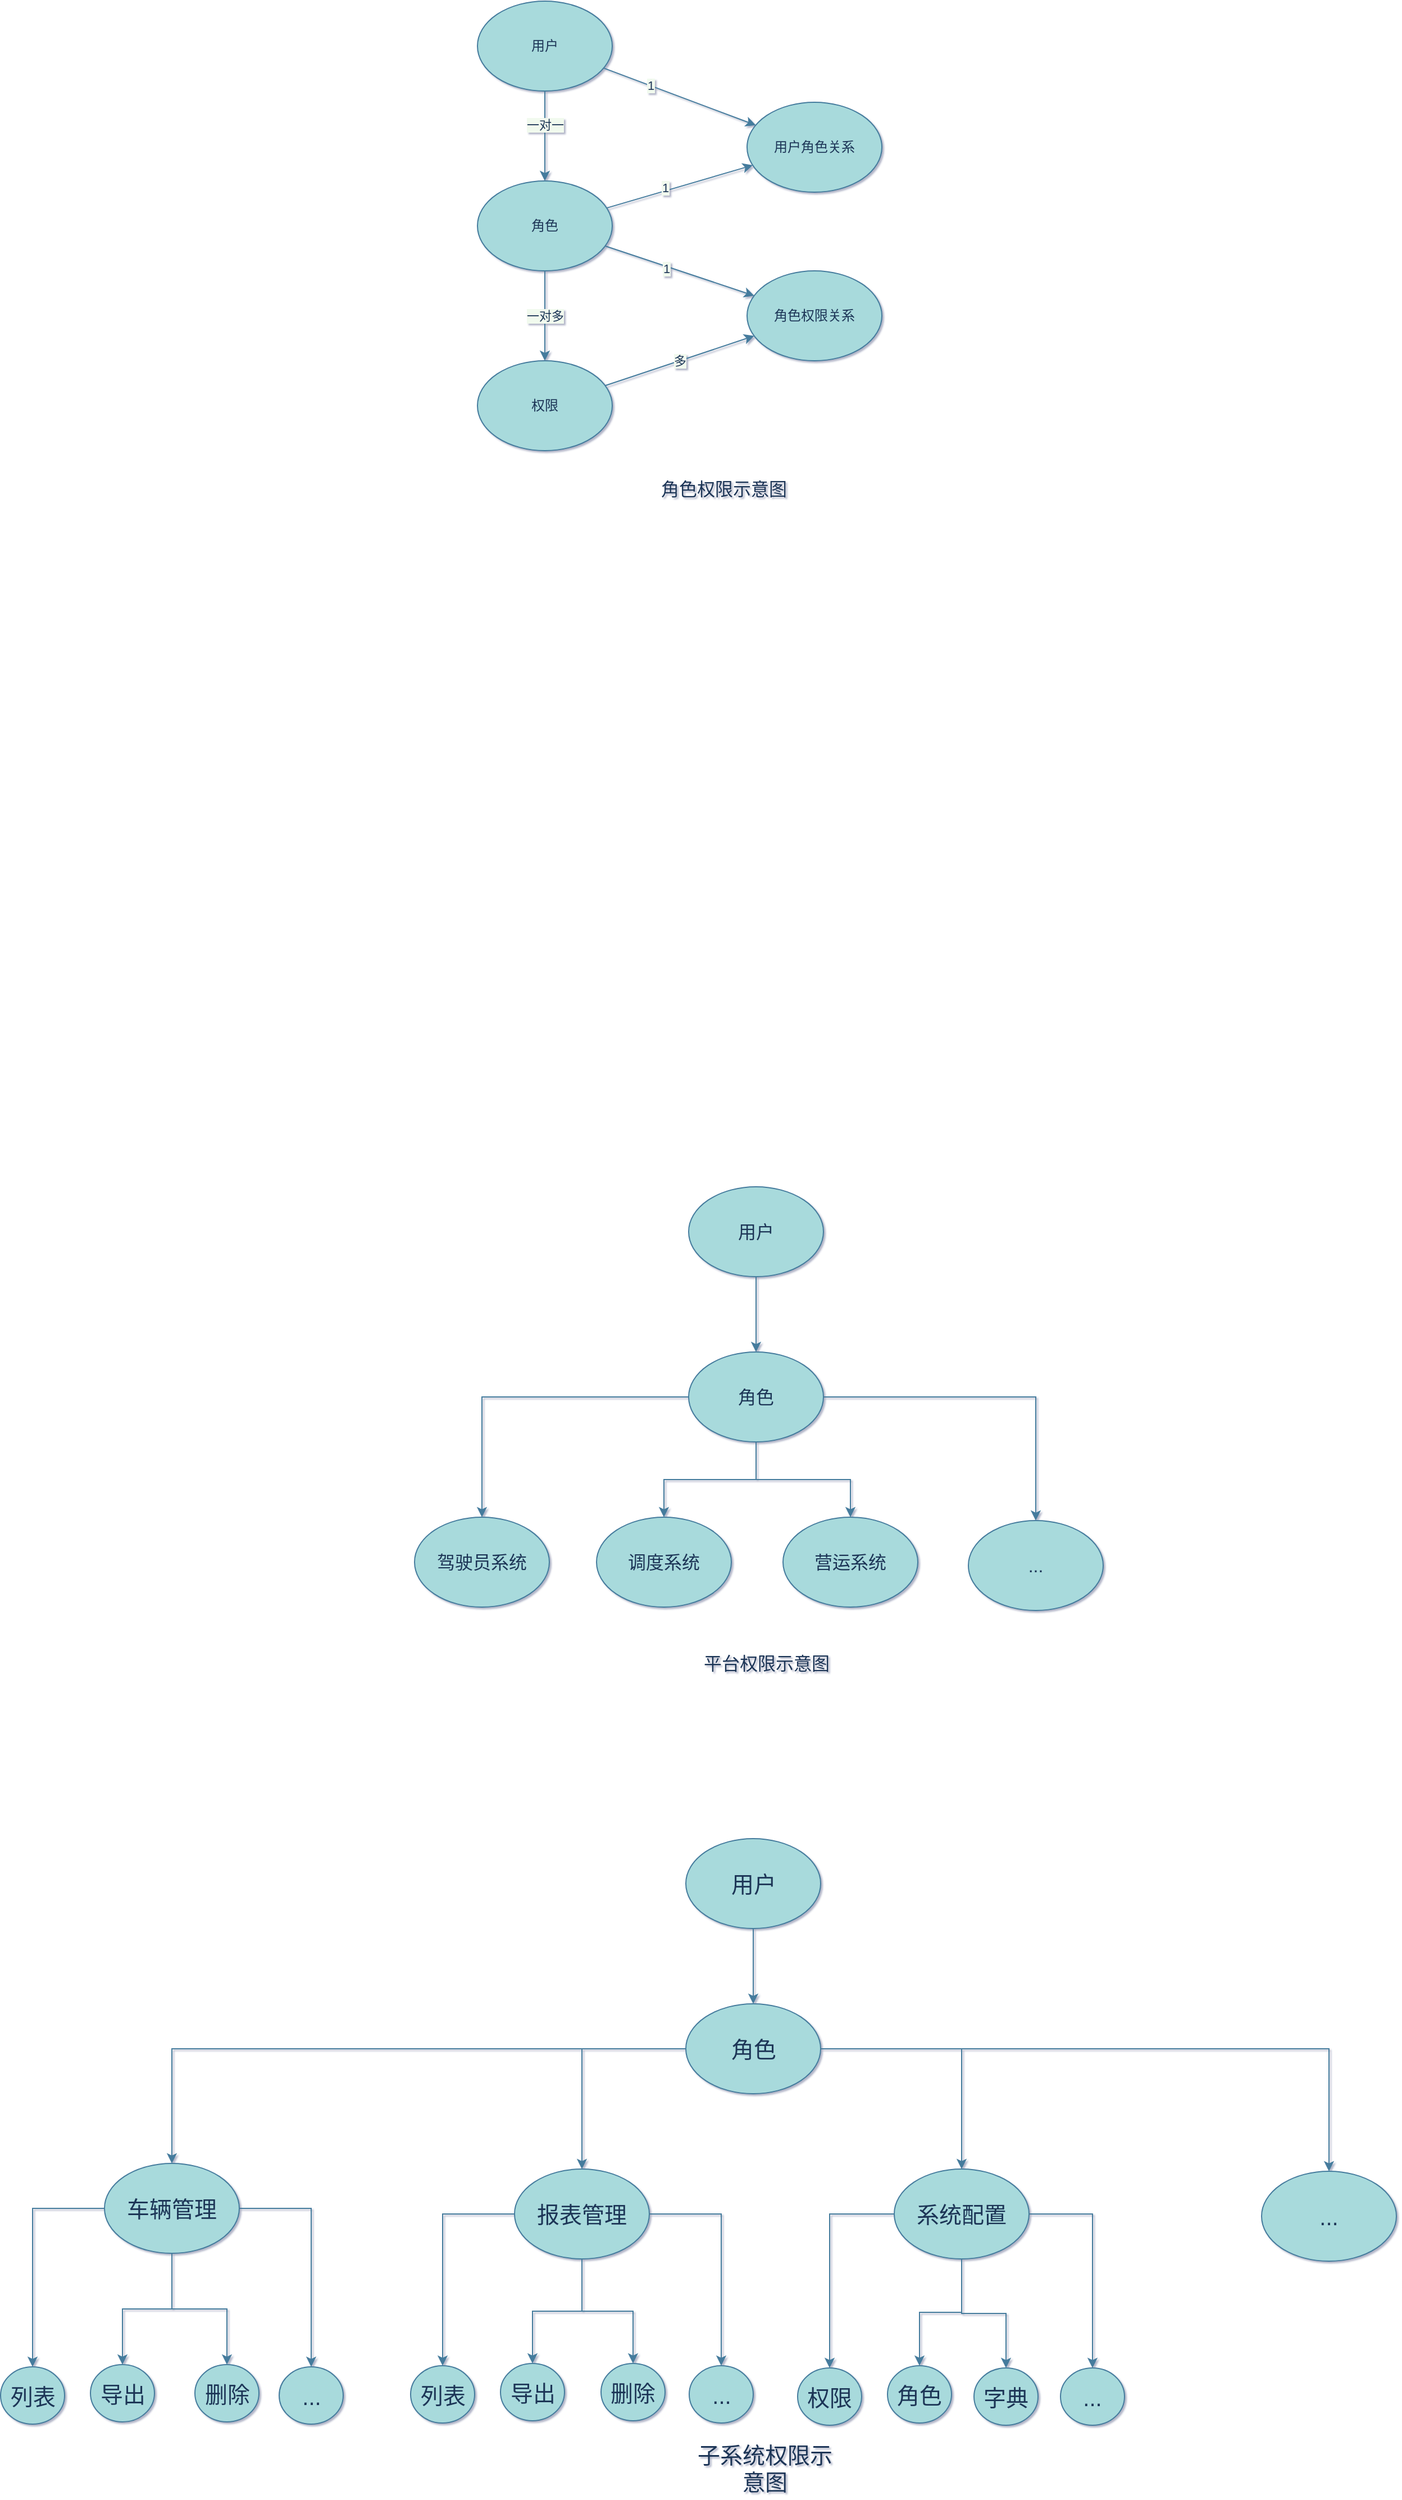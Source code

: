 <mxfile version="17.4.3" type="github">
  <diagram id="IFyFh3KHdMzkWIl6z-i0" name="Page-1">
    <mxGraphModel dx="3244" dy="1524" grid="0" gridSize="10" guides="1" tooltips="1" connect="1" arrows="1" fold="1" page="0" pageScale="1" pageWidth="827" pageHeight="1169" background="#FFFFFF" math="0" shadow="1">
      <root>
        <mxCell id="0" />
        <mxCell id="1" parent="0" />
        <mxCell id="uByIAMvZp5yXe5QKdyG4-4" style="edgeStyle=orthogonalEdgeStyle;rounded=0;orthogonalLoop=1;jettySize=auto;html=1;labelBackgroundColor=#F1FAEE;strokeColor=#457B9D;fontColor=#1D3557;" parent="1" source="uByIAMvZp5yXe5QKdyG4-1" target="uByIAMvZp5yXe5QKdyG4-2" edge="1">
          <mxGeometry relative="1" as="geometry" />
        </mxCell>
        <mxCell id="uByIAMvZp5yXe5QKdyG4-5" value="一对一" style="edgeLabel;html=1;align=center;verticalAlign=middle;resizable=0;points=[];labelBackgroundColor=#F1FAEE;fontColor=#1D3557;rounded=0;" parent="uByIAMvZp5yXe5QKdyG4-4" vertex="1" connectable="0">
          <mxGeometry x="-0.25" relative="1" as="geometry">
            <mxPoint as="offset" />
          </mxGeometry>
        </mxCell>
        <mxCell id="uByIAMvZp5yXe5QKdyG4-9" style="rounded=0;orthogonalLoop=1;jettySize=auto;html=1;labelBackgroundColor=#F1FAEE;strokeColor=#457B9D;fontColor=#1D3557;" parent="1" source="uByIAMvZp5yXe5QKdyG4-1" target="uByIAMvZp5yXe5QKdyG4-7" edge="1">
          <mxGeometry relative="1" as="geometry" />
        </mxCell>
        <mxCell id="uByIAMvZp5yXe5QKdyG4-11" value="1" style="edgeLabel;html=1;align=center;verticalAlign=middle;resizable=0;points=[];labelBackgroundColor=#F1FAEE;fontColor=#1D3557;rounded=0;" parent="uByIAMvZp5yXe5QKdyG4-9" vertex="1" connectable="0">
          <mxGeometry x="-0.385" relative="1" as="geometry">
            <mxPoint as="offset" />
          </mxGeometry>
        </mxCell>
        <mxCell id="uByIAMvZp5yXe5QKdyG4-1" value="用户" style="ellipse;whiteSpace=wrap;html=1;fillColor=#A8DADC;strokeColor=#457B9D;fontColor=#1D3557;rounded=0;" parent="1" vertex="1">
          <mxGeometry x="150" y="200" width="120" height="80" as="geometry" />
        </mxCell>
        <mxCell id="uByIAMvZp5yXe5QKdyG4-6" value="一对多" style="edgeStyle=orthogonalEdgeStyle;rounded=0;orthogonalLoop=1;jettySize=auto;html=1;labelBackgroundColor=#F1FAEE;strokeColor=#457B9D;fontColor=#1D3557;" parent="1" source="uByIAMvZp5yXe5QKdyG4-2" target="uByIAMvZp5yXe5QKdyG4-3" edge="1">
          <mxGeometry relative="1" as="geometry" />
        </mxCell>
        <mxCell id="uByIAMvZp5yXe5QKdyG4-10" style="edgeStyle=none;rounded=0;orthogonalLoop=1;jettySize=auto;html=1;labelBackgroundColor=#F1FAEE;strokeColor=#457B9D;fontColor=#1D3557;" parent="1" source="uByIAMvZp5yXe5QKdyG4-2" target="uByIAMvZp5yXe5QKdyG4-7" edge="1">
          <mxGeometry relative="1" as="geometry" />
        </mxCell>
        <mxCell id="uByIAMvZp5yXe5QKdyG4-12" value="1" style="edgeLabel;html=1;align=center;verticalAlign=middle;resizable=0;points=[];labelBackgroundColor=#F1FAEE;fontColor=#1D3557;rounded=0;" parent="uByIAMvZp5yXe5QKdyG4-10" vertex="1" connectable="0">
          <mxGeometry x="-0.189" y="3" relative="1" as="geometry">
            <mxPoint as="offset" />
          </mxGeometry>
        </mxCell>
        <mxCell id="uByIAMvZp5yXe5QKdyG4-13" style="edgeStyle=none;rounded=0;orthogonalLoop=1;jettySize=auto;html=1;labelBackgroundColor=#F1FAEE;strokeColor=#457B9D;fontColor=#1D3557;" parent="1" source="uByIAMvZp5yXe5QKdyG4-2" target="uByIAMvZp5yXe5QKdyG4-8" edge="1">
          <mxGeometry relative="1" as="geometry" />
        </mxCell>
        <mxCell id="uByIAMvZp5yXe5QKdyG4-15" value="1" style="edgeLabel;html=1;align=center;verticalAlign=middle;resizable=0;points=[];labelBackgroundColor=#F1FAEE;fontColor=#1D3557;rounded=0;" parent="uByIAMvZp5yXe5QKdyG4-13" vertex="1" connectable="0">
          <mxGeometry x="-0.172" y="-2" relative="1" as="geometry">
            <mxPoint as="offset" />
          </mxGeometry>
        </mxCell>
        <mxCell id="uByIAMvZp5yXe5QKdyG4-2" value="角色" style="ellipse;whiteSpace=wrap;html=1;fillColor=#A8DADC;strokeColor=#457B9D;fontColor=#1D3557;rounded=0;" parent="1" vertex="1">
          <mxGeometry x="150" y="360" width="120" height="80" as="geometry" />
        </mxCell>
        <mxCell id="uByIAMvZp5yXe5QKdyG4-14" value="多" style="edgeStyle=none;rounded=0;orthogonalLoop=1;jettySize=auto;html=1;labelBackgroundColor=#F1FAEE;strokeColor=#457B9D;fontColor=#1D3557;" parent="1" source="uByIAMvZp5yXe5QKdyG4-3" target="uByIAMvZp5yXe5QKdyG4-8" edge="1">
          <mxGeometry relative="1" as="geometry" />
        </mxCell>
        <mxCell id="uByIAMvZp5yXe5QKdyG4-3" value="权限" style="ellipse;whiteSpace=wrap;html=1;fillColor=#A8DADC;strokeColor=#457B9D;fontColor=#1D3557;rounded=0;" parent="1" vertex="1">
          <mxGeometry x="150" y="520" width="120" height="80" as="geometry" />
        </mxCell>
        <mxCell id="uByIAMvZp5yXe5QKdyG4-7" value="用户角色关系" style="ellipse;whiteSpace=wrap;html=1;fillColor=#A8DADC;strokeColor=#457B9D;fontColor=#1D3557;rounded=0;" parent="1" vertex="1">
          <mxGeometry x="390" y="290" width="120" height="80" as="geometry" />
        </mxCell>
        <mxCell id="uByIAMvZp5yXe5QKdyG4-8" value="角色权限关系" style="ellipse;whiteSpace=wrap;html=1;fillColor=#A8DADC;strokeColor=#457B9D;fontColor=#1D3557;rounded=0;" parent="1" vertex="1">
          <mxGeometry x="390" y="440" width="120" height="80" as="geometry" />
        </mxCell>
        <mxCell id="uByIAMvZp5yXe5QKdyG4-16" value="角色权限示意图" style="text;html=1;strokeColor=none;fillColor=none;align=center;verticalAlign=middle;whiteSpace=wrap;rounded=0;fontColor=#1D3557;fontSize=16;" parent="1" vertex="1">
          <mxGeometry x="308" y="619" width="123" height="30" as="geometry" />
        </mxCell>
        <mxCell id="uByIAMvZp5yXe5QKdyG4-24" style="edgeStyle=orthogonalEdgeStyle;rounded=0;orthogonalLoop=1;jettySize=auto;html=1;fontSize=16;fontColor=#1D3557;strokeColor=#457B9D;fillColor=#A8DADC;" parent="1" source="uByIAMvZp5yXe5QKdyG4-18" target="uByIAMvZp5yXe5QKdyG4-19" edge="1">
          <mxGeometry relative="1" as="geometry" />
        </mxCell>
        <mxCell id="uByIAMvZp5yXe5QKdyG4-18" value="用户" style="ellipse;whiteSpace=wrap;html=1;rounded=0;fontSize=16;fontColor=#1D3557;strokeColor=#457B9D;fillColor=#A8DADC;" parent="1" vertex="1">
          <mxGeometry x="338" y="1255" width="120" height="80" as="geometry" />
        </mxCell>
        <mxCell id="uByIAMvZp5yXe5QKdyG4-25" style="edgeStyle=orthogonalEdgeStyle;rounded=0;orthogonalLoop=1;jettySize=auto;html=1;fontSize=16;fontColor=#1D3557;strokeColor=#457B9D;fillColor=#A8DADC;" parent="1" source="uByIAMvZp5yXe5QKdyG4-19" target="uByIAMvZp5yXe5QKdyG4-20" edge="1">
          <mxGeometry relative="1" as="geometry" />
        </mxCell>
        <mxCell id="uByIAMvZp5yXe5QKdyG4-26" style="edgeStyle=orthogonalEdgeStyle;rounded=0;orthogonalLoop=1;jettySize=auto;html=1;fontSize=16;fontColor=#1D3557;strokeColor=#457B9D;fillColor=#A8DADC;" parent="1" source="uByIAMvZp5yXe5QKdyG4-19" target="uByIAMvZp5yXe5QKdyG4-21" edge="1">
          <mxGeometry relative="1" as="geometry" />
        </mxCell>
        <mxCell id="uByIAMvZp5yXe5QKdyG4-27" style="edgeStyle=orthogonalEdgeStyle;rounded=0;orthogonalLoop=1;jettySize=auto;html=1;fontSize=16;fontColor=#1D3557;strokeColor=#457B9D;fillColor=#A8DADC;" parent="1" source="uByIAMvZp5yXe5QKdyG4-19" target="uByIAMvZp5yXe5QKdyG4-22" edge="1">
          <mxGeometry relative="1" as="geometry" />
        </mxCell>
        <mxCell id="uByIAMvZp5yXe5QKdyG4-28" style="edgeStyle=orthogonalEdgeStyle;rounded=0;orthogonalLoop=1;jettySize=auto;html=1;entryX=0.5;entryY=0;entryDx=0;entryDy=0;fontSize=16;fontColor=#1D3557;strokeColor=#457B9D;fillColor=#A8DADC;" parent="1" source="uByIAMvZp5yXe5QKdyG4-19" target="uByIAMvZp5yXe5QKdyG4-23" edge="1">
          <mxGeometry relative="1" as="geometry" />
        </mxCell>
        <mxCell id="uByIAMvZp5yXe5QKdyG4-19" value="角色" style="ellipse;whiteSpace=wrap;html=1;rounded=0;fontSize=16;fontColor=#1D3557;strokeColor=#457B9D;fillColor=#A8DADC;" parent="1" vertex="1">
          <mxGeometry x="338" y="1402" width="120" height="80" as="geometry" />
        </mxCell>
        <mxCell id="uByIAMvZp5yXe5QKdyG4-20" value="驾驶员系统" style="ellipse;whiteSpace=wrap;html=1;rounded=0;fontSize=16;fontColor=#1D3557;strokeColor=#457B9D;fillColor=#A8DADC;" parent="1" vertex="1">
          <mxGeometry x="94" y="1549" width="120" height="80" as="geometry" />
        </mxCell>
        <mxCell id="uByIAMvZp5yXe5QKdyG4-21" value="调度系统" style="ellipse;whiteSpace=wrap;html=1;rounded=0;fontSize=16;fontColor=#1D3557;strokeColor=#457B9D;fillColor=#A8DADC;" parent="1" vertex="1">
          <mxGeometry x="256" y="1549" width="120" height="80" as="geometry" />
        </mxCell>
        <mxCell id="uByIAMvZp5yXe5QKdyG4-22" value="营运系统" style="ellipse;whiteSpace=wrap;html=1;rounded=0;fontSize=16;fontColor=#1D3557;strokeColor=#457B9D;fillColor=#A8DADC;" parent="1" vertex="1">
          <mxGeometry x="422" y="1549" width="120" height="80" as="geometry" />
        </mxCell>
        <mxCell id="uByIAMvZp5yXe5QKdyG4-23" value="..." style="ellipse;whiteSpace=wrap;html=1;rounded=0;fontSize=16;fontColor=#1D3557;strokeColor=#457B9D;fillColor=#A8DADC;" parent="1" vertex="1">
          <mxGeometry x="587" y="1552" width="120" height="80" as="geometry" />
        </mxCell>
        <mxCell id="uByIAMvZp5yXe5QKdyG4-29" value="平台权限示意图" style="text;html=1;strokeColor=none;fillColor=none;align=center;verticalAlign=middle;whiteSpace=wrap;rounded=0;fontSize=16;fontColor=#1D3557;" parent="1" vertex="1">
          <mxGeometry x="327" y="1664" width="161" height="30" as="geometry" />
        </mxCell>
        <mxCell id="uByIAMvZp5yXe5QKdyG4-31" style="edgeStyle=orthogonalEdgeStyle;rounded=0;orthogonalLoop=1;jettySize=auto;html=1;fontSize=20;fontColor=#1D3557;strokeColor=#457B9D;fillColor=#A8DADC;" parent="1" source="uByIAMvZp5yXe5QKdyG4-32" target="uByIAMvZp5yXe5QKdyG4-37" edge="1">
          <mxGeometry relative="1" as="geometry" />
        </mxCell>
        <mxCell id="uByIAMvZp5yXe5QKdyG4-32" value="用户" style="ellipse;whiteSpace=wrap;html=1;rounded=0;fontSize=20;fontColor=#1D3557;strokeColor=#457B9D;fillColor=#A8DADC;" parent="1" vertex="1">
          <mxGeometry x="335.5" y="1835" width="120" height="80" as="geometry" />
        </mxCell>
        <mxCell id="uByIAMvZp5yXe5QKdyG4-33" style="edgeStyle=orthogonalEdgeStyle;rounded=0;orthogonalLoop=1;jettySize=auto;html=1;fontSize=20;fontColor=#1D3557;strokeColor=#457B9D;fillColor=#A8DADC;" parent="1" source="uByIAMvZp5yXe5QKdyG4-37" target="uByIAMvZp5yXe5QKdyG4-38" edge="1">
          <mxGeometry relative="1" as="geometry" />
        </mxCell>
        <mxCell id="uByIAMvZp5yXe5QKdyG4-34" style="edgeStyle=orthogonalEdgeStyle;rounded=0;orthogonalLoop=1;jettySize=auto;html=1;fontSize=20;fontColor=#1D3557;strokeColor=#457B9D;fillColor=#A8DADC;" parent="1" source="uByIAMvZp5yXe5QKdyG4-37" target="uByIAMvZp5yXe5QKdyG4-39" edge="1">
          <mxGeometry relative="1" as="geometry" />
        </mxCell>
        <mxCell id="uByIAMvZp5yXe5QKdyG4-35" style="edgeStyle=orthogonalEdgeStyle;rounded=0;orthogonalLoop=1;jettySize=auto;html=1;fontSize=20;fontColor=#1D3557;strokeColor=#457B9D;fillColor=#A8DADC;" parent="1" source="uByIAMvZp5yXe5QKdyG4-37" target="uByIAMvZp5yXe5QKdyG4-40" edge="1">
          <mxGeometry relative="1" as="geometry" />
        </mxCell>
        <mxCell id="uByIAMvZp5yXe5QKdyG4-36" style="edgeStyle=orthogonalEdgeStyle;rounded=0;orthogonalLoop=1;jettySize=auto;html=1;entryX=0.5;entryY=0;entryDx=0;entryDy=0;fontSize=20;fontColor=#1D3557;strokeColor=#457B9D;fillColor=#A8DADC;" parent="1" source="uByIAMvZp5yXe5QKdyG4-37" target="uByIAMvZp5yXe5QKdyG4-41" edge="1">
          <mxGeometry relative="1" as="geometry" />
        </mxCell>
        <mxCell id="uByIAMvZp5yXe5QKdyG4-37" value="角色" style="ellipse;whiteSpace=wrap;html=1;rounded=0;fontSize=20;fontColor=#1D3557;strokeColor=#457B9D;fillColor=#A8DADC;" parent="1" vertex="1">
          <mxGeometry x="335.5" y="1982" width="120" height="80" as="geometry" />
        </mxCell>
        <mxCell id="uByIAMvZp5yXe5QKdyG4-52" style="edgeStyle=orthogonalEdgeStyle;rounded=0;orthogonalLoop=1;jettySize=auto;html=1;entryX=0.5;entryY=0;entryDx=0;entryDy=0;fontSize=20;fontColor=#1D3557;strokeColor=#457B9D;fillColor=#A8DADC;" parent="1" source="uByIAMvZp5yXe5QKdyG4-38" target="uByIAMvZp5yXe5QKdyG4-44" edge="1">
          <mxGeometry relative="1" as="geometry" />
        </mxCell>
        <mxCell id="uByIAMvZp5yXe5QKdyG4-53" style="edgeStyle=orthogonalEdgeStyle;rounded=0;orthogonalLoop=1;jettySize=auto;html=1;fontSize=20;fontColor=#1D3557;strokeColor=#457B9D;fillColor=#A8DADC;" parent="1" source="uByIAMvZp5yXe5QKdyG4-38" target="uByIAMvZp5yXe5QKdyG4-47" edge="1">
          <mxGeometry relative="1" as="geometry" />
        </mxCell>
        <mxCell id="uByIAMvZp5yXe5QKdyG4-54" style="edgeStyle=orthogonalEdgeStyle;rounded=0;orthogonalLoop=1;jettySize=auto;html=1;fontSize=20;fontColor=#1D3557;strokeColor=#457B9D;fillColor=#A8DADC;" parent="1" source="uByIAMvZp5yXe5QKdyG4-38" target="uByIAMvZp5yXe5QKdyG4-48" edge="1">
          <mxGeometry relative="1" as="geometry" />
        </mxCell>
        <mxCell id="uByIAMvZp5yXe5QKdyG4-55" style="edgeStyle=orthogonalEdgeStyle;rounded=0;orthogonalLoop=1;jettySize=auto;html=1;fontSize=20;fontColor=#1D3557;strokeColor=#457B9D;fillColor=#A8DADC;" parent="1" source="uByIAMvZp5yXe5QKdyG4-38" target="uByIAMvZp5yXe5QKdyG4-49" edge="1">
          <mxGeometry relative="1" as="geometry" />
        </mxCell>
        <mxCell id="uByIAMvZp5yXe5QKdyG4-38" value="车辆管理" style="ellipse;whiteSpace=wrap;html=1;rounded=0;fontSize=20;fontColor=#1D3557;strokeColor=#457B9D;fillColor=#A8DADC;" parent="1" vertex="1">
          <mxGeometry x="-182" y="2124" width="120" height="80" as="geometry" />
        </mxCell>
        <mxCell id="uByIAMvZp5yXe5QKdyG4-60" style="edgeStyle=orthogonalEdgeStyle;rounded=0;orthogonalLoop=1;jettySize=auto;html=1;fontSize=20;fontColor=#1D3557;strokeColor=#457B9D;fillColor=#A8DADC;" parent="1" source="uByIAMvZp5yXe5QKdyG4-39" target="uByIAMvZp5yXe5QKdyG4-56" edge="1">
          <mxGeometry relative="1" as="geometry" />
        </mxCell>
        <mxCell id="uByIAMvZp5yXe5QKdyG4-61" style="edgeStyle=orthogonalEdgeStyle;rounded=0;orthogonalLoop=1;jettySize=auto;html=1;fontSize=20;fontColor=#1D3557;strokeColor=#457B9D;fillColor=#A8DADC;" parent="1" source="uByIAMvZp5yXe5QKdyG4-39" target="uByIAMvZp5yXe5QKdyG4-57" edge="1">
          <mxGeometry relative="1" as="geometry" />
        </mxCell>
        <mxCell id="uByIAMvZp5yXe5QKdyG4-62" style="edgeStyle=orthogonalEdgeStyle;rounded=0;orthogonalLoop=1;jettySize=auto;html=1;fontSize=20;fontColor=#1D3557;strokeColor=#457B9D;fillColor=#A8DADC;" parent="1" source="uByIAMvZp5yXe5QKdyG4-39" target="uByIAMvZp5yXe5QKdyG4-58" edge="1">
          <mxGeometry relative="1" as="geometry" />
        </mxCell>
        <mxCell id="uByIAMvZp5yXe5QKdyG4-63" style="edgeStyle=orthogonalEdgeStyle;rounded=0;orthogonalLoop=1;jettySize=auto;html=1;fontSize=20;fontColor=#1D3557;strokeColor=#457B9D;fillColor=#A8DADC;" parent="1" source="uByIAMvZp5yXe5QKdyG4-39" target="uByIAMvZp5yXe5QKdyG4-59" edge="1">
          <mxGeometry relative="1" as="geometry" />
        </mxCell>
        <mxCell id="uByIAMvZp5yXe5QKdyG4-39" value="报表管理" style="ellipse;whiteSpace=wrap;html=1;rounded=0;fontSize=20;fontColor=#1D3557;strokeColor=#457B9D;fillColor=#A8DADC;fontFamily=Verdana;" parent="1" vertex="1">
          <mxGeometry x="183" y="2129" width="120" height="80" as="geometry" />
        </mxCell>
        <mxCell id="uByIAMvZp5yXe5QKdyG4-68" style="edgeStyle=orthogonalEdgeStyle;rounded=0;orthogonalLoop=1;jettySize=auto;html=1;fontSize=20;fontColor=#1D3557;strokeColor=#457B9D;fillColor=#A8DADC;" parent="1" source="uByIAMvZp5yXe5QKdyG4-40" target="uByIAMvZp5yXe5QKdyG4-64" edge="1">
          <mxGeometry relative="1" as="geometry" />
        </mxCell>
        <mxCell id="uByIAMvZp5yXe5QKdyG4-69" style="edgeStyle=orthogonalEdgeStyle;rounded=0;orthogonalLoop=1;jettySize=auto;html=1;fontSize=20;fontColor=#1D3557;strokeColor=#457B9D;fillColor=#A8DADC;" parent="1" source="uByIAMvZp5yXe5QKdyG4-40" target="uByIAMvZp5yXe5QKdyG4-65" edge="1">
          <mxGeometry relative="1" as="geometry" />
        </mxCell>
        <mxCell id="uByIAMvZp5yXe5QKdyG4-70" style="edgeStyle=orthogonalEdgeStyle;rounded=0;orthogonalLoop=1;jettySize=auto;html=1;fontSize=20;fontColor=#1D3557;strokeColor=#457B9D;fillColor=#A8DADC;" parent="1" source="uByIAMvZp5yXe5QKdyG4-40" target="uByIAMvZp5yXe5QKdyG4-66" edge="1">
          <mxGeometry relative="1" as="geometry" />
        </mxCell>
        <mxCell id="uByIAMvZp5yXe5QKdyG4-71" style="edgeStyle=orthogonalEdgeStyle;rounded=0;orthogonalLoop=1;jettySize=auto;html=1;fontSize=20;fontColor=#1D3557;strokeColor=#457B9D;fillColor=#A8DADC;" parent="1" source="uByIAMvZp5yXe5QKdyG4-40" target="uByIAMvZp5yXe5QKdyG4-67" edge="1">
          <mxGeometry relative="1" as="geometry" />
        </mxCell>
        <mxCell id="uByIAMvZp5yXe5QKdyG4-40" value="系统配置" style="ellipse;whiteSpace=wrap;html=1;rounded=0;fontSize=20;fontColor=#1D3557;strokeColor=#457B9D;fillColor=#A8DADC;" parent="1" vertex="1">
          <mxGeometry x="521" y="2129" width="120" height="80" as="geometry" />
        </mxCell>
        <mxCell id="uByIAMvZp5yXe5QKdyG4-41" value="..." style="ellipse;whiteSpace=wrap;html=1;rounded=0;fontSize=20;fontColor=#1D3557;strokeColor=#457B9D;fillColor=#A8DADC;" parent="1" vertex="1">
          <mxGeometry x="848" y="2131" width="120" height="80" as="geometry" />
        </mxCell>
        <mxCell id="uByIAMvZp5yXe5QKdyG4-44" value="列表" style="ellipse;whiteSpace=wrap;html=1;rounded=0;fontSize=20;fontColor=#1D3557;strokeColor=#457B9D;fillColor=#A8DADC;" parent="1" vertex="1">
          <mxGeometry x="-274.5" y="2305" width="57" height="51" as="geometry" />
        </mxCell>
        <mxCell id="uByIAMvZp5yXe5QKdyG4-47" value="导出" style="ellipse;whiteSpace=wrap;html=1;rounded=0;fontSize=20;fontColor=#1D3557;strokeColor=#457B9D;fillColor=#A8DADC;" parent="1" vertex="1">
          <mxGeometry x="-194.5" y="2303" width="57" height="51" as="geometry" />
        </mxCell>
        <mxCell id="uByIAMvZp5yXe5QKdyG4-48" value="删除" style="ellipse;whiteSpace=wrap;html=1;rounded=0;fontSize=20;fontColor=#1D3557;strokeColor=#457B9D;fillColor=#A8DADC;" parent="1" vertex="1">
          <mxGeometry x="-101.5" y="2303" width="57" height="51" as="geometry" />
        </mxCell>
        <mxCell id="uByIAMvZp5yXe5QKdyG4-49" value="..." style="ellipse;whiteSpace=wrap;html=1;rounded=0;fontSize=20;fontColor=#1D3557;strokeColor=#457B9D;fillColor=#A8DADC;" parent="1" vertex="1">
          <mxGeometry x="-26.5" y="2305" width="57" height="51" as="geometry" />
        </mxCell>
        <mxCell id="uByIAMvZp5yXe5QKdyG4-56" value="列表" style="ellipse;whiteSpace=wrap;html=1;rounded=0;fontSize=20;fontColor=#1D3557;strokeColor=#457B9D;fillColor=#A8DADC;" parent="1" vertex="1">
          <mxGeometry x="90.5" y="2304" width="57" height="51" as="geometry" />
        </mxCell>
        <mxCell id="uByIAMvZp5yXe5QKdyG4-57" value="导出" style="ellipse;whiteSpace=wrap;html=1;rounded=0;fontSize=20;fontColor=#1D3557;strokeColor=#457B9D;fillColor=#A8DADC;" parent="1" vertex="1">
          <mxGeometry x="170.5" y="2302" width="57" height="51" as="geometry" />
        </mxCell>
        <mxCell id="uByIAMvZp5yXe5QKdyG4-58" value="删除" style="ellipse;whiteSpace=wrap;html=1;rounded=0;fontSize=20;fontColor=#1D3557;strokeColor=#457B9D;fillColor=#A8DADC;" parent="1" vertex="1">
          <mxGeometry x="260" y="2302" width="57" height="51" as="geometry" />
        </mxCell>
        <mxCell id="uByIAMvZp5yXe5QKdyG4-59" value="..." style="ellipse;whiteSpace=wrap;html=1;rounded=0;fontSize=20;fontColor=#1D3557;strokeColor=#457B9D;fillColor=#A8DADC;" parent="1" vertex="1">
          <mxGeometry x="338.5" y="2304" width="57" height="51" as="geometry" />
        </mxCell>
        <mxCell id="uByIAMvZp5yXe5QKdyG4-64" value="权限" style="ellipse;whiteSpace=wrap;html=1;rounded=0;fontSize=20;fontColor=#1D3557;strokeColor=#457B9D;fillColor=#A8DADC;" parent="1" vertex="1">
          <mxGeometry x="435" y="2306" width="57" height="51" as="geometry" />
        </mxCell>
        <mxCell id="uByIAMvZp5yXe5QKdyG4-65" value="角色" style="ellipse;whiteSpace=wrap;html=1;rounded=0;fontSize=20;fontColor=#1D3557;strokeColor=#457B9D;fillColor=#A8DADC;" parent="1" vertex="1">
          <mxGeometry x="515" y="2304" width="57" height="51" as="geometry" />
        </mxCell>
        <mxCell id="uByIAMvZp5yXe5QKdyG4-66" value="字典" style="ellipse;whiteSpace=wrap;html=1;rounded=0;fontSize=20;fontColor=#1D3557;strokeColor=#457B9D;fillColor=#A8DADC;" parent="1" vertex="1">
          <mxGeometry x="592" y="2306" width="57" height="51" as="geometry" />
        </mxCell>
        <mxCell id="uByIAMvZp5yXe5QKdyG4-67" value="..." style="ellipse;whiteSpace=wrap;html=1;rounded=0;fontSize=20;fontColor=#1D3557;strokeColor=#457B9D;fillColor=#A8DADC;" parent="1" vertex="1">
          <mxGeometry x="669" y="2306" width="57" height="51" as="geometry" />
        </mxCell>
        <mxCell id="uByIAMvZp5yXe5QKdyG4-72" value="子系统权限示意图" style="text;html=1;strokeColor=none;fillColor=none;align=center;verticalAlign=middle;whiteSpace=wrap;rounded=0;fontSize=20;fontColor=#1D3557;" parent="1" vertex="1">
          <mxGeometry x="335.5" y="2380" width="140" height="30" as="geometry" />
        </mxCell>
      </root>
    </mxGraphModel>
  </diagram>
</mxfile>
